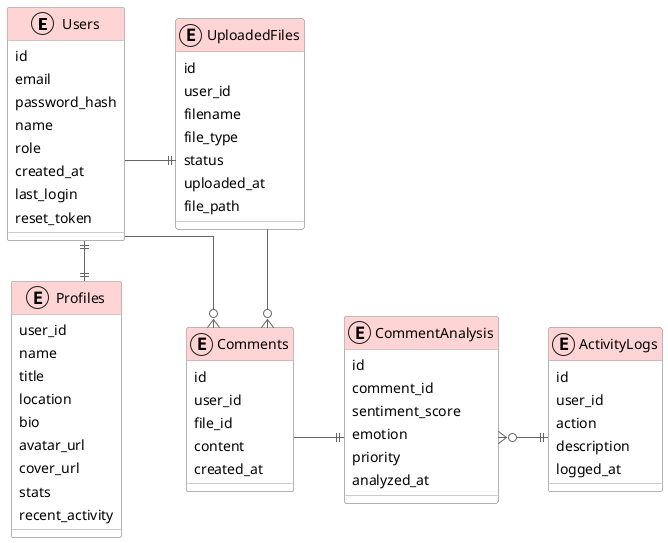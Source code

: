 @startuml SunsightsERD

!define ENTITY(name,desc) class name as "desc" << (E,#FFD4D4) >>
skinparam class {
    BackgroundColor White
    BorderColor #999999
    ArrowColor #666666
    HeaderBackgroundColor #FFD4D4
}

' Add top margin
top to bottom direction
skinparam Padding 2
skinparam linetype ortho
skinparam nodesep 50
skinparam ranksep 40

ENTITY(Users, "Users") {
    id
    email
    password_hash
    name
    role
    created_at
    last_login
    reset_token
}

ENTITY(Profiles, "Profiles") {
    user_id
    name
    title
    location
    bio
    avatar_url
    cover_url
    stats
    recent_activity
}

ENTITY(Files, "UploadedFiles") {
    id
    user_id
    filename
    file_type
    status
    uploaded_at
    file_path
}

ENTITY(Comments, "Comments") {
    id
    user_id
    file_id
    content
    created_at
}

ENTITY(Analysis, "CommentAnalysis") {
    id
    comment_id
    sentiment_score
    emotion
    priority
    analyzed_at
}

ENTITY(Logs, "ActivityLogs") {
    id
    user_id
    action
    description
    logged_at
}

' Layout control
Users -[hidden]right- Files
Files -[hidden]down- Comments
Comments -[hidden]right- Analysis
Analysis -[hidden]right- Logs
Users -[hidden]down- Profiles

' Relationships exactly as shown in diagram
Users ||--|| Profiles
Users --|| Files
Users --o{ Comments
Files --o{ Comments
Comments --|| Analysis
Analysis }o--|| Logs

@enduml
